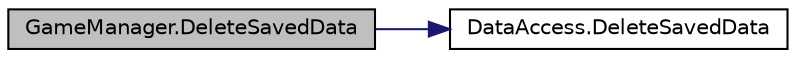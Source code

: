 digraph "GameManager.DeleteSavedData"
{
  edge [fontname="Helvetica",fontsize="10",labelfontname="Helvetica",labelfontsize="10"];
  node [fontname="Helvetica",fontsize="10",shape=record];
  rankdir="LR";
  Node18 [label="GameManager.DeleteSavedData",height=0.2,width=0.4,color="black", fillcolor="grey75", style="filled", fontcolor="black"];
  Node18 -> Node19 [color="midnightblue",fontsize="10",style="solid",fontname="Helvetica"];
  Node19 [label="DataAccess.DeleteSavedData",height=0.2,width=0.4,color="black", fillcolor="white", style="filled",URL="$class_data_access.html#a8b0a4bc3cc70d0fecc6179cdca943576",tooltip="Deletes the game saved at GameData.dat file. "];
}
